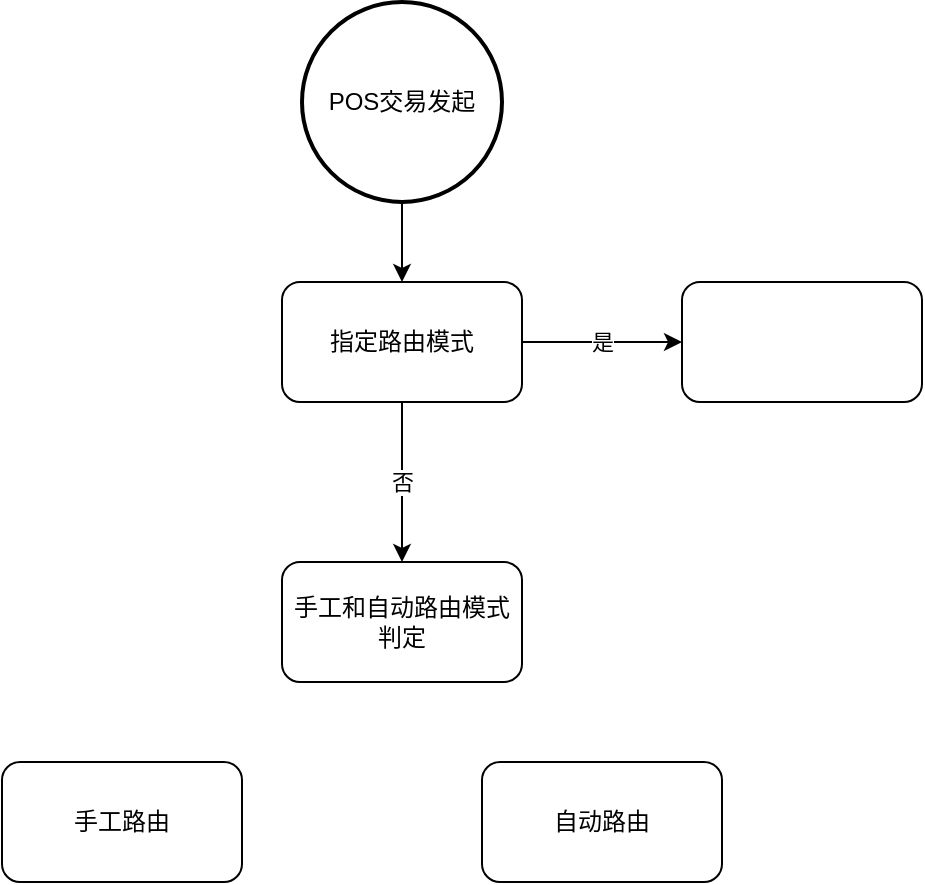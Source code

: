 <mxfile version="17.4.2" type="device"><diagram id="msHYPKT_5ZJ305E2O1pZ" name="第 1 页"><mxGraphModel dx="1050" dy="862" grid="1" gridSize="10" guides="1" tooltips="1" connect="1" arrows="1" fold="1" page="1" pageScale="1" pageWidth="827" pageHeight="1169" math="0" shadow="0"><root><mxCell id="0"/><mxCell id="1" parent="0"/><mxCell id="Xqv4P3VRswDmm81f6caA-19" style="edgeStyle=orthogonalEdgeStyle;rounded=0;orthogonalLoop=1;jettySize=auto;html=1;exitX=0.5;exitY=1;exitDx=0;exitDy=0;exitPerimeter=0;entryX=0.5;entryY=0;entryDx=0;entryDy=0;entryPerimeter=0;" edge="1" parent="1" source="Xqv4P3VRswDmm81f6caA-17"><mxGeometry relative="1" as="geometry"><mxPoint x="380" y="370" as="targetPoint"/></mxGeometry></mxCell><mxCell id="Xqv4P3VRswDmm81f6caA-17" value="POS交易发起" style="strokeWidth=2;html=1;shape=mxgraph.flowchart.start_2;whiteSpace=wrap;" vertex="1" parent="1"><mxGeometry x="330" y="230" width="100" height="100" as="geometry"/></mxCell><mxCell id="Xqv4P3VRswDmm81f6caA-22" value="是" style="edgeStyle=orthogonalEdgeStyle;rounded=0;orthogonalLoop=1;jettySize=auto;html=1;" edge="1" parent="1" source="Xqv4P3VRswDmm81f6caA-20" target="Xqv4P3VRswDmm81f6caA-21"><mxGeometry relative="1" as="geometry"/></mxCell><mxCell id="Xqv4P3VRswDmm81f6caA-24" value="否" style="edgeStyle=orthogonalEdgeStyle;rounded=0;orthogonalLoop=1;jettySize=auto;html=1;" edge="1" parent="1" source="Xqv4P3VRswDmm81f6caA-20" target="Xqv4P3VRswDmm81f6caA-23"><mxGeometry relative="1" as="geometry"/></mxCell><mxCell id="Xqv4P3VRswDmm81f6caA-20" value="指定路由模式" style="rounded=1;whiteSpace=wrap;html=1;" vertex="1" parent="1"><mxGeometry x="320" y="370" width="120" height="60" as="geometry"/></mxCell><mxCell id="Xqv4P3VRswDmm81f6caA-21" value="" style="whiteSpace=wrap;html=1;rounded=1;" vertex="1" parent="1"><mxGeometry x="520" y="370" width="120" height="60" as="geometry"/></mxCell><mxCell id="Xqv4P3VRswDmm81f6caA-23" value="手工和自动路由模式判定" style="whiteSpace=wrap;html=1;rounded=1;" vertex="1" parent="1"><mxGeometry x="320" y="510" width="120" height="60" as="geometry"/></mxCell><mxCell id="Xqv4P3VRswDmm81f6caA-25" value="手工路由" style="whiteSpace=wrap;html=1;rounded=1;" vertex="1" parent="1"><mxGeometry x="180" y="610" width="120" height="60" as="geometry"/></mxCell><mxCell id="Xqv4P3VRswDmm81f6caA-26" value="自动路由" style="whiteSpace=wrap;html=1;rounded=1;" vertex="1" parent="1"><mxGeometry x="420" y="610" width="120" height="60" as="geometry"/></mxCell></root></mxGraphModel></diagram></mxfile>